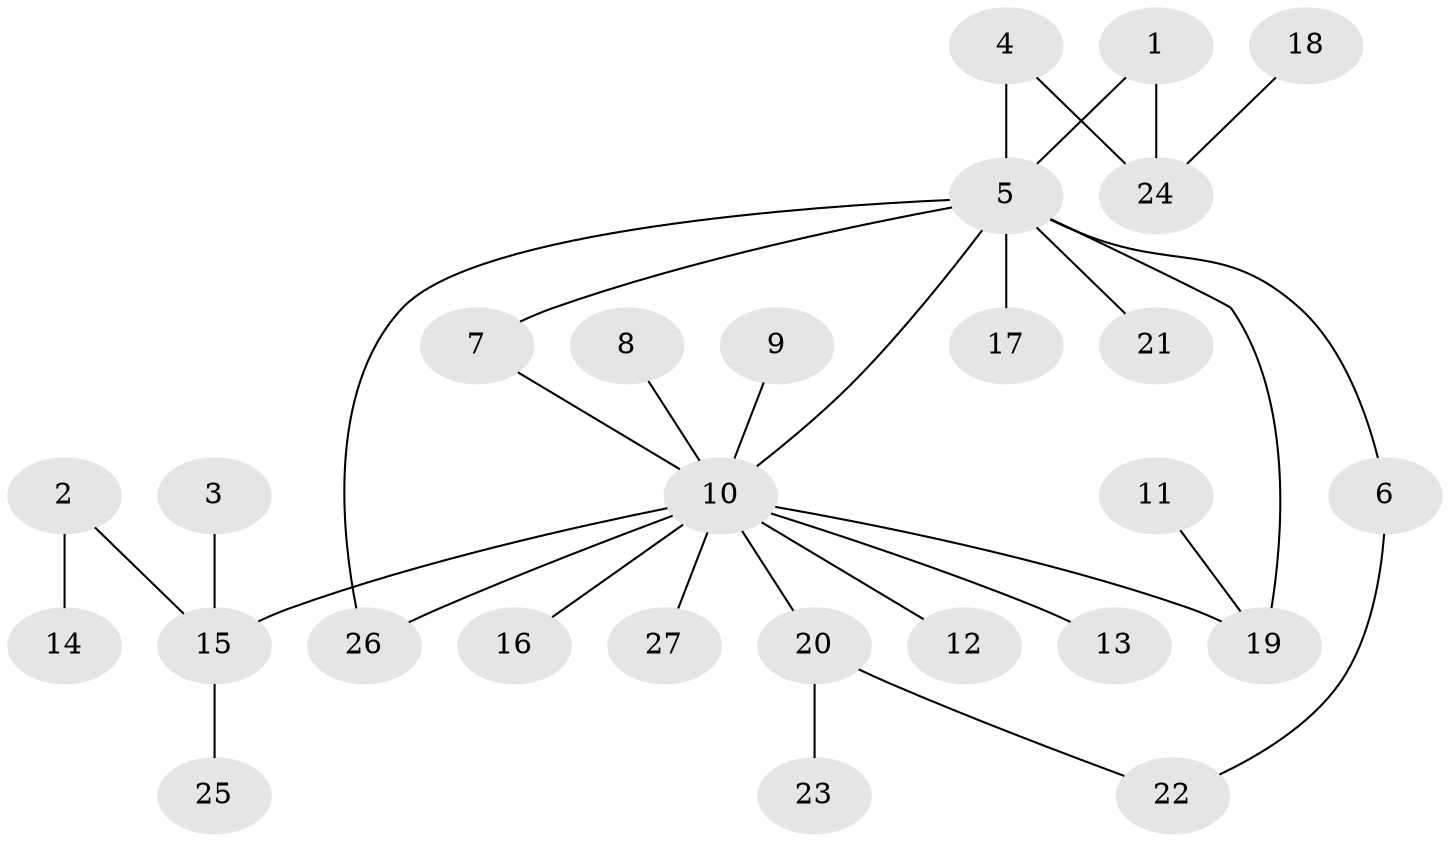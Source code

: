 // original degree distribution, {14: 0.018867924528301886, 11: 0.018867924528301886, 4: 0.05660377358490566, 3: 0.09433962264150944, 2: 0.3018867924528302, 1: 0.49056603773584906, 6: 0.018867924528301886}
// Generated by graph-tools (version 1.1) at 2025/36/03/04/25 23:36:46]
// undirected, 27 vertices, 31 edges
graph export_dot {
  node [color=gray90,style=filled];
  1;
  2;
  3;
  4;
  5;
  6;
  7;
  8;
  9;
  10;
  11;
  12;
  13;
  14;
  15;
  16;
  17;
  18;
  19;
  20;
  21;
  22;
  23;
  24;
  25;
  26;
  27;
  1 -- 5 [weight=1.0];
  1 -- 24 [weight=1.0];
  2 -- 14 [weight=1.0];
  2 -- 15 [weight=1.0];
  3 -- 15 [weight=1.0];
  4 -- 5 [weight=1.0];
  4 -- 24 [weight=1.0];
  5 -- 6 [weight=1.0];
  5 -- 7 [weight=1.0];
  5 -- 10 [weight=1.0];
  5 -- 17 [weight=1.0];
  5 -- 19 [weight=1.0];
  5 -- 21 [weight=1.0];
  5 -- 26 [weight=1.0];
  6 -- 22 [weight=1.0];
  7 -- 10 [weight=1.0];
  8 -- 10 [weight=1.0];
  9 -- 10 [weight=1.0];
  10 -- 12 [weight=1.0];
  10 -- 13 [weight=1.0];
  10 -- 15 [weight=1.0];
  10 -- 16 [weight=1.0];
  10 -- 19 [weight=1.0];
  10 -- 20 [weight=1.0];
  10 -- 26 [weight=1.0];
  10 -- 27 [weight=1.0];
  11 -- 19 [weight=1.0];
  15 -- 25 [weight=1.0];
  18 -- 24 [weight=1.0];
  20 -- 22 [weight=1.0];
  20 -- 23 [weight=1.0];
}
